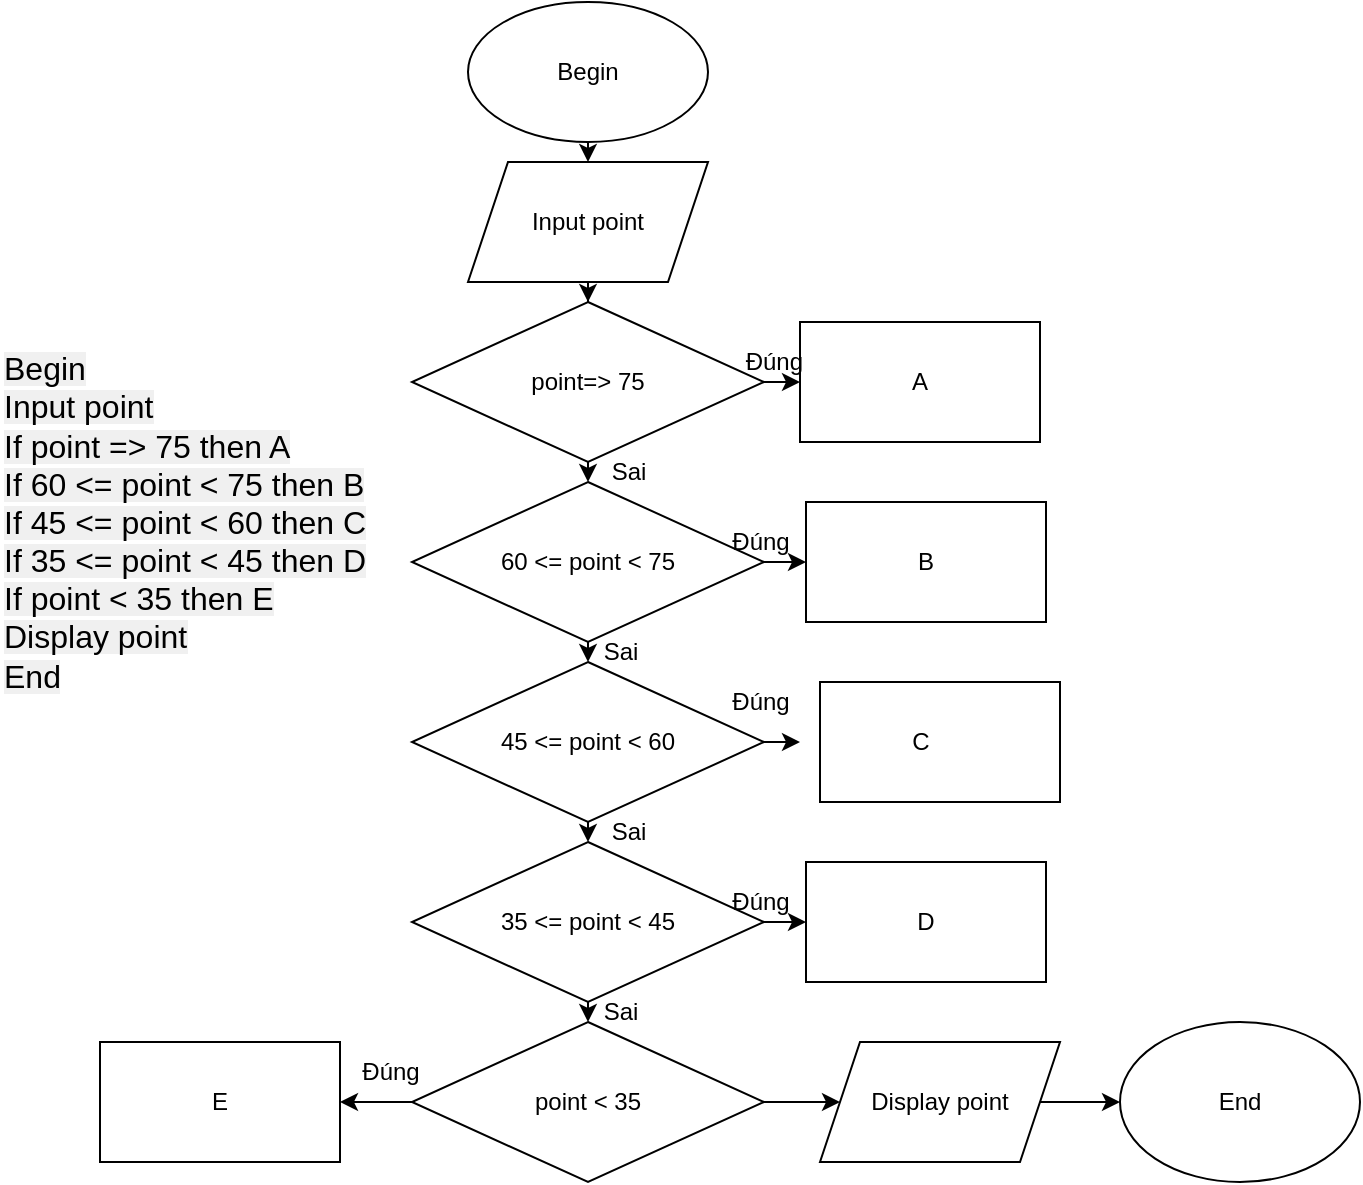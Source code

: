 <mxfile version="20.6.0" type="device"><diagram id="C5RBs43oDa-KdzZeNtuy" name="Page-1"><mxGraphModel dx="1038" dy="1748" grid="1" gridSize="10" guides="1" tooltips="1" connect="1" arrows="1" fold="1" page="1" pageScale="1" pageWidth="827" pageHeight="1169" math="0" shadow="0"><root><mxCell id="WIyWlLk6GJQsqaUBKTNV-0"/><mxCell id="WIyWlLk6GJQsqaUBKTNV-1" parent="WIyWlLk6GJQsqaUBKTNV-0"/><mxCell id="wg59IZb9N7aYjWHMsjDG-0" value="&lt;span style=&quot;font-size: 16px; background-color: rgb(240, 240, 240);&quot;&gt;Begin&lt;/span&gt;&lt;br style=&quot;-webkit-font-smoothing: antialiased; font-size: 16px; background-color: rgb(240, 240, 240);&quot;&gt;&lt;span style=&quot;font-size: 16px; background-color: rgb(240, 240, 240);&quot;&gt;Input point&lt;/span&gt;&lt;br style=&quot;-webkit-font-smoothing: antialiased; font-size: 16px; background-color: rgb(240, 240, 240);&quot;&gt;&lt;span style=&quot;font-size: 16px; background-color: rgb(240, 240, 240);&quot;&gt;If point =&amp;gt; 75 then A&lt;/span&gt;&lt;br style=&quot;-webkit-font-smoothing: antialiased; font-size: 16px; background-color: rgb(240, 240, 240);&quot;&gt;&lt;span style=&quot;font-size: 16px; background-color: rgb(240, 240, 240);&quot;&gt;If 60 &amp;lt;= point &amp;lt; 75 then B&lt;/span&gt;&lt;br style=&quot;-webkit-font-smoothing: antialiased; font-size: 16px; background-color: rgb(240, 240, 240);&quot;&gt;&lt;span style=&quot;font-size: 16px; background-color: rgb(240, 240, 240);&quot;&gt;If 45 &amp;lt;= point &amp;lt; 60 then C&lt;/span&gt;&lt;br style=&quot;-webkit-font-smoothing: antialiased; font-size: 16px; background-color: rgb(240, 240, 240);&quot;&gt;&lt;span style=&quot;font-size: 16px; background-color: rgb(240, 240, 240);&quot;&gt;If 35 &amp;lt;= point &amp;lt; 45 then D&lt;/span&gt;&lt;br style=&quot;-webkit-font-smoothing: antialiased; font-size: 16px; background-color: rgb(240, 240, 240);&quot;&gt;&lt;span style=&quot;font-size: 16px; background-color: rgb(240, 240, 240);&quot;&gt;If point &amp;lt; 35 then E&lt;/span&gt;&lt;br style=&quot;-webkit-font-smoothing: antialiased; font-size: 16px; background-color: rgb(240, 240, 240);&quot;&gt;&lt;div style=&quot;&quot;&gt;&lt;span style=&quot;background-color: rgb(240, 240, 240); font-size: 16px;&quot;&gt;Display point&lt;/span&gt;&lt;/div&gt;&lt;div style=&quot;&quot;&gt;&lt;span style=&quot;font-size: 16px; background-color: rgb(240, 240, 240);&quot;&gt;End&lt;/span&gt;&lt;/div&gt;" style="text;html=1;strokeColor=none;fillColor=none;align=left;verticalAlign=middle;whiteSpace=wrap;rounded=0;" vertex="1" parent="WIyWlLk6GJQsqaUBKTNV-1"><mxGeometry x="120" y="60" width="320" height="260" as="geometry"/></mxCell><mxCell id="wg59IZb9N7aYjWHMsjDG-16" style="edgeStyle=orthogonalEdgeStyle;rounded=0;orthogonalLoop=1;jettySize=auto;html=1;exitX=0.5;exitY=1;exitDx=0;exitDy=0;entryX=0.5;entryY=0;entryDx=0;entryDy=0;" edge="1" parent="WIyWlLk6GJQsqaUBKTNV-1" source="wg59IZb9N7aYjWHMsjDG-1" target="wg59IZb9N7aYjWHMsjDG-2"><mxGeometry relative="1" as="geometry"/></mxCell><mxCell id="wg59IZb9N7aYjWHMsjDG-1" value="Begin" style="ellipse;whiteSpace=wrap;html=1;" vertex="1" parent="WIyWlLk6GJQsqaUBKTNV-1"><mxGeometry x="354" y="-70" width="120" height="70" as="geometry"/></mxCell><mxCell id="wg59IZb9N7aYjWHMsjDG-17" style="edgeStyle=orthogonalEdgeStyle;rounded=0;orthogonalLoop=1;jettySize=auto;html=1;exitX=0.5;exitY=1;exitDx=0;exitDy=0;" edge="1" parent="WIyWlLk6GJQsqaUBKTNV-1" source="wg59IZb9N7aYjWHMsjDG-2" target="wg59IZb9N7aYjWHMsjDG-3"><mxGeometry relative="1" as="geometry"/></mxCell><mxCell id="wg59IZb9N7aYjWHMsjDG-2" value="Input point" style="shape=parallelogram;perimeter=parallelogramPerimeter;whiteSpace=wrap;html=1;fixedSize=1;" vertex="1" parent="WIyWlLk6GJQsqaUBKTNV-1"><mxGeometry x="354" y="10" width="120" height="60" as="geometry"/></mxCell><mxCell id="wg59IZb9N7aYjWHMsjDG-18" style="edgeStyle=orthogonalEdgeStyle;rounded=0;orthogonalLoop=1;jettySize=auto;html=1;exitX=0.5;exitY=1;exitDx=0;exitDy=0;entryX=0.5;entryY=0;entryDx=0;entryDy=0;" edge="1" parent="WIyWlLk6GJQsqaUBKTNV-1" source="wg59IZb9N7aYjWHMsjDG-3" target="wg59IZb9N7aYjWHMsjDG-5"><mxGeometry relative="1" as="geometry"/></mxCell><mxCell id="wg59IZb9N7aYjWHMsjDG-38" style="edgeStyle=orthogonalEdgeStyle;rounded=0;orthogonalLoop=1;jettySize=auto;html=1;exitX=1;exitY=0.5;exitDx=0;exitDy=0;entryX=0;entryY=0.5;entryDx=0;entryDy=0;" edge="1" parent="WIyWlLk6GJQsqaUBKTNV-1" source="wg59IZb9N7aYjWHMsjDG-3" target="wg59IZb9N7aYjWHMsjDG-9"><mxGeometry relative="1" as="geometry"/></mxCell><mxCell id="wg59IZb9N7aYjWHMsjDG-3" value="point=&amp;gt; 75" style="rhombus;whiteSpace=wrap;html=1;" vertex="1" parent="WIyWlLk6GJQsqaUBKTNV-1"><mxGeometry x="326" y="80" width="176" height="80" as="geometry"/></mxCell><mxCell id="wg59IZb9N7aYjWHMsjDG-21" style="edgeStyle=orthogonalEdgeStyle;rounded=0;orthogonalLoop=1;jettySize=auto;html=1;exitX=0.5;exitY=1;exitDx=0;exitDy=0;entryX=0.5;entryY=0;entryDx=0;entryDy=0;" edge="1" parent="WIyWlLk6GJQsqaUBKTNV-1" source="wg59IZb9N7aYjWHMsjDG-4" target="wg59IZb9N7aYjWHMsjDG-6"><mxGeometry relative="1" as="geometry"/></mxCell><mxCell id="wg59IZb9N7aYjWHMsjDG-48" style="edgeStyle=orthogonalEdgeStyle;rounded=0;orthogonalLoop=1;jettySize=auto;html=1;exitX=1;exitY=0.5;exitDx=0;exitDy=0;" edge="1" parent="WIyWlLk6GJQsqaUBKTNV-1" source="wg59IZb9N7aYjWHMsjDG-4"><mxGeometry relative="1" as="geometry"><mxPoint x="520" y="300" as="targetPoint"/></mxGeometry></mxCell><mxCell id="wg59IZb9N7aYjWHMsjDG-4" value="45 &amp;lt;= point &amp;lt; 60" style="rhombus;whiteSpace=wrap;html=1;" vertex="1" parent="WIyWlLk6GJQsqaUBKTNV-1"><mxGeometry x="326" y="260" width="176" height="80" as="geometry"/></mxCell><mxCell id="wg59IZb9N7aYjWHMsjDG-20" style="edgeStyle=orthogonalEdgeStyle;rounded=0;orthogonalLoop=1;jettySize=auto;html=1;exitX=0.5;exitY=1;exitDx=0;exitDy=0;entryX=0.5;entryY=0;entryDx=0;entryDy=0;" edge="1" parent="WIyWlLk6GJQsqaUBKTNV-1" source="wg59IZb9N7aYjWHMsjDG-5" target="wg59IZb9N7aYjWHMsjDG-4"><mxGeometry relative="1" as="geometry"/></mxCell><mxCell id="wg59IZb9N7aYjWHMsjDG-37" style="edgeStyle=orthogonalEdgeStyle;rounded=0;orthogonalLoop=1;jettySize=auto;html=1;exitX=1;exitY=0.5;exitDx=0;exitDy=0;entryX=0;entryY=0.5;entryDx=0;entryDy=0;" edge="1" parent="WIyWlLk6GJQsqaUBKTNV-1" source="wg59IZb9N7aYjWHMsjDG-5" target="wg59IZb9N7aYjWHMsjDG-10"><mxGeometry relative="1" as="geometry"/></mxCell><mxCell id="wg59IZb9N7aYjWHMsjDG-5" value="60 &amp;lt;= point &amp;lt; 75" style="rhombus;whiteSpace=wrap;html=1;" vertex="1" parent="WIyWlLk6GJQsqaUBKTNV-1"><mxGeometry x="326" y="170" width="176" height="80" as="geometry"/></mxCell><mxCell id="wg59IZb9N7aYjWHMsjDG-22" style="edgeStyle=orthogonalEdgeStyle;rounded=0;orthogonalLoop=1;jettySize=auto;html=1;exitX=0.5;exitY=1;exitDx=0;exitDy=0;entryX=0.5;entryY=0;entryDx=0;entryDy=0;" edge="1" parent="WIyWlLk6GJQsqaUBKTNV-1" source="wg59IZb9N7aYjWHMsjDG-6" target="wg59IZb9N7aYjWHMsjDG-7"><mxGeometry relative="1" as="geometry"/></mxCell><mxCell id="wg59IZb9N7aYjWHMsjDG-28" style="edgeStyle=orthogonalEdgeStyle;rounded=0;orthogonalLoop=1;jettySize=auto;html=1;exitX=1;exitY=0.5;exitDx=0;exitDy=0;entryX=0;entryY=0.5;entryDx=0;entryDy=0;" edge="1" parent="WIyWlLk6GJQsqaUBKTNV-1" source="wg59IZb9N7aYjWHMsjDG-6" target="wg59IZb9N7aYjWHMsjDG-12"><mxGeometry relative="1" as="geometry"/></mxCell><mxCell id="wg59IZb9N7aYjWHMsjDG-6" value="35 &amp;lt;= point &amp;lt; 45" style="rhombus;whiteSpace=wrap;html=1;" vertex="1" parent="WIyWlLk6GJQsqaUBKTNV-1"><mxGeometry x="326" y="350" width="176" height="80" as="geometry"/></mxCell><mxCell id="wg59IZb9N7aYjWHMsjDG-24" style="edgeStyle=orthogonalEdgeStyle;rounded=0;orthogonalLoop=1;jettySize=auto;html=1;exitX=0;exitY=0.5;exitDx=0;exitDy=0;entryX=1;entryY=0.5;entryDx=0;entryDy=0;" edge="1" parent="WIyWlLk6GJQsqaUBKTNV-1" source="wg59IZb9N7aYjWHMsjDG-7" target="wg59IZb9N7aYjWHMsjDG-8"><mxGeometry relative="1" as="geometry"/></mxCell><mxCell id="wg59IZb9N7aYjWHMsjDG-25" style="edgeStyle=orthogonalEdgeStyle;rounded=0;orthogonalLoop=1;jettySize=auto;html=1;exitX=1;exitY=0.5;exitDx=0;exitDy=0;entryX=0;entryY=0.5;entryDx=0;entryDy=0;" edge="1" parent="WIyWlLk6GJQsqaUBKTNV-1" source="wg59IZb9N7aYjWHMsjDG-7" target="wg59IZb9N7aYjWHMsjDG-13"><mxGeometry relative="1" as="geometry"/></mxCell><mxCell id="wg59IZb9N7aYjWHMsjDG-7" value="point &amp;lt; 35" style="rhombus;whiteSpace=wrap;html=1;" vertex="1" parent="WIyWlLk6GJQsqaUBKTNV-1"><mxGeometry x="326" y="440" width="176" height="80" as="geometry"/></mxCell><mxCell id="wg59IZb9N7aYjWHMsjDG-8" value="E" style="rounded=0;whiteSpace=wrap;html=1;" vertex="1" parent="WIyWlLk6GJQsqaUBKTNV-1"><mxGeometry x="170" y="450" width="120" height="60" as="geometry"/></mxCell><mxCell id="wg59IZb9N7aYjWHMsjDG-9" value="A" style="rounded=0;whiteSpace=wrap;html=1;" vertex="1" parent="WIyWlLk6GJQsqaUBKTNV-1"><mxGeometry x="520" y="90" width="120" height="60" as="geometry"/></mxCell><mxCell id="wg59IZb9N7aYjWHMsjDG-10" value="B" style="rounded=0;whiteSpace=wrap;html=1;" vertex="1" parent="WIyWlLk6GJQsqaUBKTNV-1"><mxGeometry x="523" y="180" width="120" height="60" as="geometry"/></mxCell><mxCell id="wg59IZb9N7aYjWHMsjDG-11" value="" style="rounded=0;whiteSpace=wrap;html=1;" vertex="1" parent="WIyWlLk6GJQsqaUBKTNV-1"><mxGeometry x="530" y="270" width="120" height="60" as="geometry"/></mxCell><mxCell id="wg59IZb9N7aYjWHMsjDG-12" value="D" style="rounded=0;whiteSpace=wrap;html=1;" vertex="1" parent="WIyWlLk6GJQsqaUBKTNV-1"><mxGeometry x="523" y="360" width="120" height="60" as="geometry"/></mxCell><mxCell id="wg59IZb9N7aYjWHMsjDG-50" style="edgeStyle=orthogonalEdgeStyle;rounded=0;orthogonalLoop=1;jettySize=auto;html=1;exitX=1;exitY=0.5;exitDx=0;exitDy=0;entryX=0;entryY=0.5;entryDx=0;entryDy=0;" edge="1" parent="WIyWlLk6GJQsqaUBKTNV-1" source="wg59IZb9N7aYjWHMsjDG-13" target="wg59IZb9N7aYjWHMsjDG-14"><mxGeometry relative="1" as="geometry"/></mxCell><mxCell id="wg59IZb9N7aYjWHMsjDG-13" value="Display point" style="shape=parallelogram;perimeter=parallelogramPerimeter;whiteSpace=wrap;html=1;fixedSize=1;" vertex="1" parent="WIyWlLk6GJQsqaUBKTNV-1"><mxGeometry x="530" y="450" width="120" height="60" as="geometry"/></mxCell><mxCell id="wg59IZb9N7aYjWHMsjDG-14" value="End" style="ellipse;whiteSpace=wrap;html=1;" vertex="1" parent="WIyWlLk6GJQsqaUBKTNV-1"><mxGeometry x="680" y="440" width="120" height="80" as="geometry"/></mxCell><mxCell id="wg59IZb9N7aYjWHMsjDG-15" value="C" style="text;html=1;align=center;verticalAlign=middle;resizable=0;points=[];autosize=1;strokeColor=none;fillColor=none;" vertex="1" parent="WIyWlLk6GJQsqaUBKTNV-1"><mxGeometry x="565" y="285" width="30" height="30" as="geometry"/></mxCell><mxCell id="wg59IZb9N7aYjWHMsjDG-51" value="Đúng&amp;nbsp;&amp;nbsp;" style="text;html=1;align=center;verticalAlign=middle;resizable=0;points=[];autosize=1;strokeColor=none;fillColor=none;" vertex="1" parent="WIyWlLk6GJQsqaUBKTNV-1"><mxGeometry x="480" y="95" width="60" height="30" as="geometry"/></mxCell><mxCell id="wg59IZb9N7aYjWHMsjDG-52" value="Đúng" style="text;html=1;align=center;verticalAlign=middle;resizable=0;points=[];autosize=1;strokeColor=none;fillColor=none;" vertex="1" parent="WIyWlLk6GJQsqaUBKTNV-1"><mxGeometry x="475" y="185" width="50" height="30" as="geometry"/></mxCell><mxCell id="wg59IZb9N7aYjWHMsjDG-53" value="Đúng" style="text;html=1;align=center;verticalAlign=middle;resizable=0;points=[];autosize=1;strokeColor=none;fillColor=none;" vertex="1" parent="WIyWlLk6GJQsqaUBKTNV-1"><mxGeometry x="475" y="265" width="50" height="30" as="geometry"/></mxCell><mxCell id="wg59IZb9N7aYjWHMsjDG-54" value="Đúng" style="text;html=1;align=center;verticalAlign=middle;resizable=0;points=[];autosize=1;strokeColor=none;fillColor=none;" vertex="1" parent="WIyWlLk6GJQsqaUBKTNV-1"><mxGeometry x="475" y="365" width="50" height="30" as="geometry"/></mxCell><mxCell id="wg59IZb9N7aYjWHMsjDG-56" value="Sai" style="text;html=1;align=center;verticalAlign=middle;resizable=0;points=[];autosize=1;strokeColor=none;fillColor=none;" vertex="1" parent="WIyWlLk6GJQsqaUBKTNV-1"><mxGeometry x="410" y="420" width="40" height="30" as="geometry"/></mxCell><mxCell id="wg59IZb9N7aYjWHMsjDG-57" value="Sai" style="text;html=1;align=center;verticalAlign=middle;resizable=0;points=[];autosize=1;strokeColor=none;fillColor=none;" vertex="1" parent="WIyWlLk6GJQsqaUBKTNV-1"><mxGeometry x="414" y="330" width="40" height="30" as="geometry"/></mxCell><mxCell id="wg59IZb9N7aYjWHMsjDG-58" value="Sai" style="text;html=1;align=center;verticalAlign=middle;resizable=0;points=[];autosize=1;strokeColor=none;fillColor=none;" vertex="1" parent="WIyWlLk6GJQsqaUBKTNV-1"><mxGeometry x="410" y="240" width="40" height="30" as="geometry"/></mxCell><mxCell id="wg59IZb9N7aYjWHMsjDG-59" value="Sai" style="text;html=1;align=center;verticalAlign=middle;resizable=0;points=[];autosize=1;strokeColor=none;fillColor=none;" vertex="1" parent="WIyWlLk6GJQsqaUBKTNV-1"><mxGeometry x="414" y="150" width="40" height="30" as="geometry"/></mxCell><mxCell id="wg59IZb9N7aYjWHMsjDG-61" value="Đúng" style="text;html=1;align=center;verticalAlign=middle;resizable=0;points=[];autosize=1;strokeColor=none;fillColor=none;" vertex="1" parent="WIyWlLk6GJQsqaUBKTNV-1"><mxGeometry x="290" y="450" width="50" height="30" as="geometry"/></mxCell></root></mxGraphModel></diagram></mxfile>